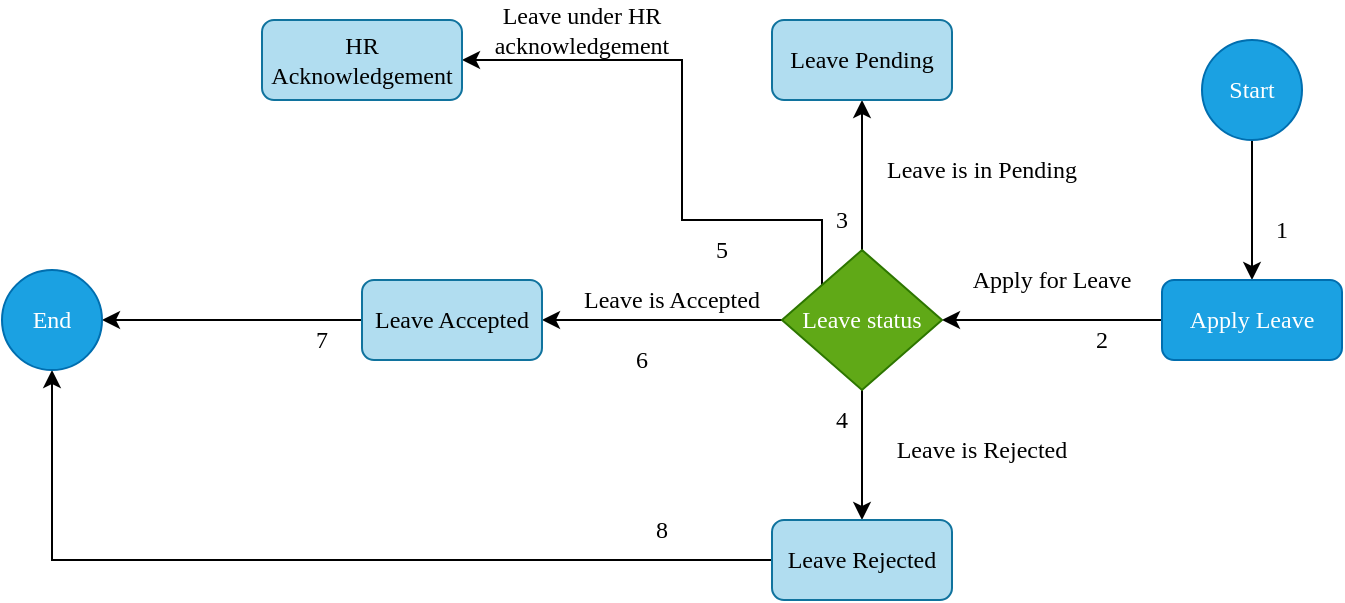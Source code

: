 <mxfile version="20.5.3" type="device"><diagram id="Q6EKsYRwrVJMa80aLYbl" name="Page-1"><mxGraphModel dx="1422" dy="794" grid="1" gridSize="10" guides="1" tooltips="1" connect="1" arrows="1" fold="1" page="1" pageScale="1" pageWidth="850" pageHeight="1100" math="0" shadow="0"><root><mxCell id="0"/><mxCell id="1" parent="0"/><mxCell id="wRpE4NhyK0a86iAyJ9hO-10" style="edgeStyle=orthogonalEdgeStyle;rounded=0;orthogonalLoop=1;jettySize=auto;html=1;exitX=0.5;exitY=1;exitDx=0;exitDy=0;fontFamily=Times New Roman;" edge="1" parent="1" source="wRpE4NhyK0a86iAyJ9hO-2" target="wRpE4NhyK0a86iAyJ9hO-3"><mxGeometry relative="1" as="geometry"/></mxCell><mxCell id="wRpE4NhyK0a86iAyJ9hO-2" value="Start" style="ellipse;whiteSpace=wrap;html=1;aspect=fixed;fontFamily=Times New Roman;fillColor=#1ba1e2;fontColor=#ffffff;strokeColor=#006EAF;" vertex="1" parent="1"><mxGeometry x="690" y="130" width="50" height="50" as="geometry"/></mxCell><mxCell id="wRpE4NhyK0a86iAyJ9hO-11" style="edgeStyle=orthogonalEdgeStyle;rounded=0;orthogonalLoop=1;jettySize=auto;html=1;exitX=0;exitY=0.5;exitDx=0;exitDy=0;entryX=1;entryY=0.5;entryDx=0;entryDy=0;fontFamily=Times New Roman;" edge="1" parent="1" source="wRpE4NhyK0a86iAyJ9hO-3" target="wRpE4NhyK0a86iAyJ9hO-4"><mxGeometry relative="1" as="geometry"/></mxCell><mxCell id="wRpE4NhyK0a86iAyJ9hO-3" value="Apply Leave" style="rounded=1;whiteSpace=wrap;html=1;fontFamily=Times New Roman;fillColor=#1ba1e2;fontColor=#ffffff;strokeColor=#006EAF;" vertex="1" parent="1"><mxGeometry x="670" y="250" width="90" height="40" as="geometry"/></mxCell><mxCell id="wRpE4NhyK0a86iAyJ9hO-12" style="edgeStyle=orthogonalEdgeStyle;rounded=0;orthogonalLoop=1;jettySize=auto;html=1;exitX=0.5;exitY=0;exitDx=0;exitDy=0;entryX=0.5;entryY=1;entryDx=0;entryDy=0;fontFamily=Times New Roman;" edge="1" parent="1" source="wRpE4NhyK0a86iAyJ9hO-4" target="wRpE4NhyK0a86iAyJ9hO-5"><mxGeometry relative="1" as="geometry"/></mxCell><mxCell id="wRpE4NhyK0a86iAyJ9hO-13" style="edgeStyle=orthogonalEdgeStyle;rounded=0;orthogonalLoop=1;jettySize=auto;html=1;exitX=0.5;exitY=1;exitDx=0;exitDy=0;fontFamily=Times New Roman;" edge="1" parent="1" source="wRpE4NhyK0a86iAyJ9hO-4" target="wRpE4NhyK0a86iAyJ9hO-6"><mxGeometry relative="1" as="geometry"/></mxCell><mxCell id="wRpE4NhyK0a86iAyJ9hO-15" style="edgeStyle=orthogonalEdgeStyle;rounded=0;orthogonalLoop=1;jettySize=auto;html=1;exitX=0;exitY=0.5;exitDx=0;exitDy=0;entryX=1;entryY=0.5;entryDx=0;entryDy=0;fontFamily=Times New Roman;" edge="1" parent="1" source="wRpE4NhyK0a86iAyJ9hO-4" target="wRpE4NhyK0a86iAyJ9hO-7"><mxGeometry relative="1" as="geometry"/></mxCell><mxCell id="wRpE4NhyK0a86iAyJ9hO-17" style="edgeStyle=orthogonalEdgeStyle;rounded=0;orthogonalLoop=1;jettySize=auto;html=1;exitX=0;exitY=0;exitDx=0;exitDy=0;entryX=1;entryY=0.5;entryDx=0;entryDy=0;fontFamily=Times New Roman;" edge="1" parent="1" source="wRpE4NhyK0a86iAyJ9hO-4" target="wRpE4NhyK0a86iAyJ9hO-8"><mxGeometry relative="1" as="geometry"><Array as="points"><mxPoint x="500" y="220"/><mxPoint x="430" y="220"/><mxPoint x="430" y="140"/></Array></mxGeometry></mxCell><mxCell id="wRpE4NhyK0a86iAyJ9hO-4" value="Leave status" style="rhombus;whiteSpace=wrap;html=1;fontFamily=Times New Roman;fillColor=#60a917;fontColor=#ffffff;strokeColor=#2D7600;" vertex="1" parent="1"><mxGeometry x="480" y="235" width="80" height="70" as="geometry"/></mxCell><mxCell id="wRpE4NhyK0a86iAyJ9hO-5" value="Leave Pending" style="rounded=1;whiteSpace=wrap;html=1;fontFamily=Times New Roman;fillColor=#b1ddf0;strokeColor=#10739e;" vertex="1" parent="1"><mxGeometry x="475" y="120" width="90" height="40" as="geometry"/></mxCell><mxCell id="wRpE4NhyK0a86iAyJ9hO-14" style="edgeStyle=orthogonalEdgeStyle;rounded=0;orthogonalLoop=1;jettySize=auto;html=1;entryX=0.5;entryY=1;entryDx=0;entryDy=0;fontFamily=Times New Roman;" edge="1" parent="1" source="wRpE4NhyK0a86iAyJ9hO-6" target="wRpE4NhyK0a86iAyJ9hO-9"><mxGeometry relative="1" as="geometry"/></mxCell><mxCell id="wRpE4NhyK0a86iAyJ9hO-6" value="Leave Rejected" style="rounded=1;whiteSpace=wrap;html=1;fontFamily=Times New Roman;fillColor=#b1ddf0;strokeColor=#10739e;" vertex="1" parent="1"><mxGeometry x="475" y="370" width="90" height="40" as="geometry"/></mxCell><mxCell id="wRpE4NhyK0a86iAyJ9hO-16" style="edgeStyle=orthogonalEdgeStyle;rounded=0;orthogonalLoop=1;jettySize=auto;html=1;exitX=0;exitY=0.5;exitDx=0;exitDy=0;entryX=1;entryY=0.5;entryDx=0;entryDy=0;fontFamily=Times New Roman;" edge="1" parent="1" source="wRpE4NhyK0a86iAyJ9hO-7" target="wRpE4NhyK0a86iAyJ9hO-9"><mxGeometry relative="1" as="geometry"/></mxCell><mxCell id="wRpE4NhyK0a86iAyJ9hO-7" value="Leave Accepted" style="rounded=1;whiteSpace=wrap;html=1;fontFamily=Times New Roman;fillColor=#b1ddf0;strokeColor=#10739e;" vertex="1" parent="1"><mxGeometry x="270" y="250" width="90" height="40" as="geometry"/></mxCell><mxCell id="wRpE4NhyK0a86iAyJ9hO-8" value="HR Acknowledgement" style="rounded=1;whiteSpace=wrap;html=1;fontFamily=Times New Roman;fillColor=#b1ddf0;strokeColor=#10739e;" vertex="1" parent="1"><mxGeometry x="220" y="120" width="100" height="40" as="geometry"/></mxCell><mxCell id="wRpE4NhyK0a86iAyJ9hO-9" value="End" style="ellipse;whiteSpace=wrap;html=1;aspect=fixed;fontFamily=Times New Roman;fillColor=#1ba1e2;fontColor=#ffffff;strokeColor=#006EAF;" vertex="1" parent="1"><mxGeometry x="90" y="245" width="50" height="50" as="geometry"/></mxCell><mxCell id="wRpE4NhyK0a86iAyJ9hO-50" value="Apply for Leave" style="text;html=1;strokeColor=none;fillColor=none;align=center;verticalAlign=middle;whiteSpace=wrap;rounded=0;fontFamily=Times New Roman;" vertex="1" parent="1"><mxGeometry x="570" y="235" width="90" height="30" as="geometry"/></mxCell><mxCell id="wRpE4NhyK0a86iAyJ9hO-51" value="Leave is in Pending" style="text;html=1;strokeColor=none;fillColor=none;align=center;verticalAlign=middle;whiteSpace=wrap;rounded=0;direction=west;fontFamily=Times New Roman;" vertex="1" parent="1"><mxGeometry x="520" y="180" width="120" height="30" as="geometry"/></mxCell><mxCell id="wRpE4NhyK0a86iAyJ9hO-52" value="Leave is Accepted" style="text;html=1;strokeColor=none;fillColor=none;align=center;verticalAlign=middle;whiteSpace=wrap;rounded=0;direction=west;fontFamily=Times New Roman;" vertex="1" parent="1"><mxGeometry x="365" y="245" width="120" height="30" as="geometry"/></mxCell><mxCell id="wRpE4NhyK0a86iAyJ9hO-53" value="Leave is Rejected" style="text;html=1;strokeColor=none;fillColor=none;align=center;verticalAlign=middle;whiteSpace=wrap;rounded=0;direction=west;fontFamily=Times New Roman;" vertex="1" parent="1"><mxGeometry x="520" y="320" width="120" height="30" as="geometry"/></mxCell><mxCell id="wRpE4NhyK0a86iAyJ9hO-54" value="Leave under HR acknowledgement" style="text;html=1;strokeColor=none;fillColor=none;align=center;verticalAlign=middle;whiteSpace=wrap;rounded=0;direction=west;fontFamily=Times New Roman;" vertex="1" parent="1"><mxGeometry x="320" y="110" width="120" height="30" as="geometry"/></mxCell><mxCell id="wRpE4NhyK0a86iAyJ9hO-55" value="1" style="text;html=1;strokeColor=none;fillColor=none;align=center;verticalAlign=middle;whiteSpace=wrap;rounded=0;fontFamily=Times New Roman;" vertex="1" parent="1"><mxGeometry x="720" y="210" width="20" height="30" as="geometry"/></mxCell><mxCell id="wRpE4NhyK0a86iAyJ9hO-56" value="2&lt;span style=&quot;color: rgba(0, 0, 0, 0); font-size: 0px; text-align: start;&quot;&gt;%3CmxGraphModel%3E%3Croot%3E%3CmxCell%20id%3D%220%22%2F%3E%3CmxCell%20id%3D%221%22%20parent%3D%220%22%2F%3E%3CmxCell%20id%3D%222%22%20value%3D%221%22%20style%3D%22text%3Bhtml%3D1%3BstrokeColor%3Dnone%3BfillColor%3Dnone%3Balign%3Dcenter%3BverticalAlign%3Dmiddle%3BwhiteSpace%3Dwrap%3Brounded%3D0%3B%22%20vertex%3D%221%22%20parent%3D%221%22%3E%3CmxGeometry%20x%3D%22720%22%20y%3D%22210%22%20width%3D%2220%22%20height%3D%2230%22%20as%3D%22geometry%22%2F%3E%3C%2FmxCell%3E%3C%2Froot%3E%3C%2FmxGraphModel%3E&lt;/span&gt;" style="text;html=1;strokeColor=none;fillColor=none;align=center;verticalAlign=middle;whiteSpace=wrap;rounded=0;fontFamily=Times New Roman;" vertex="1" parent="1"><mxGeometry x="630" y="265" width="20" height="30" as="geometry"/></mxCell><mxCell id="wRpE4NhyK0a86iAyJ9hO-57" value="3" style="text;html=1;strokeColor=none;fillColor=none;align=center;verticalAlign=middle;whiteSpace=wrap;rounded=0;fontFamily=Times New Roman;" vertex="1" parent="1"><mxGeometry x="500" y="205" width="20" height="30" as="geometry"/></mxCell><mxCell id="wRpE4NhyK0a86iAyJ9hO-58" value="4" style="text;html=1;strokeColor=none;fillColor=none;align=center;verticalAlign=middle;whiteSpace=wrap;rounded=0;fontFamily=Times New Roman;" vertex="1" parent="1"><mxGeometry x="500" y="305" width="20" height="30" as="geometry"/></mxCell><mxCell id="wRpE4NhyK0a86iAyJ9hO-59" value="5" style="text;html=1;strokeColor=none;fillColor=none;align=center;verticalAlign=middle;whiteSpace=wrap;rounded=0;fontFamily=Times New Roman;" vertex="1" parent="1"><mxGeometry x="440" y="220" width="20" height="30" as="geometry"/></mxCell><mxCell id="wRpE4NhyK0a86iAyJ9hO-60" value="6" style="text;html=1;strokeColor=none;fillColor=none;align=center;verticalAlign=middle;whiteSpace=wrap;rounded=0;fontFamily=Times New Roman;" vertex="1" parent="1"><mxGeometry x="400" y="275" width="20" height="30" as="geometry"/></mxCell><mxCell id="wRpE4NhyK0a86iAyJ9hO-61" value="7" style="text;html=1;strokeColor=none;fillColor=none;align=center;verticalAlign=middle;whiteSpace=wrap;rounded=0;fontFamily=Times New Roman;" vertex="1" parent="1"><mxGeometry x="240" y="265" width="20" height="30" as="geometry"/></mxCell><mxCell id="wRpE4NhyK0a86iAyJ9hO-62" value="8" style="text;html=1;strokeColor=none;fillColor=none;align=center;verticalAlign=middle;whiteSpace=wrap;rounded=0;fontFamily=Times New Roman;" vertex="1" parent="1"><mxGeometry x="410" y="360" width="20" height="30" as="geometry"/></mxCell></root></mxGraphModel></diagram></mxfile>